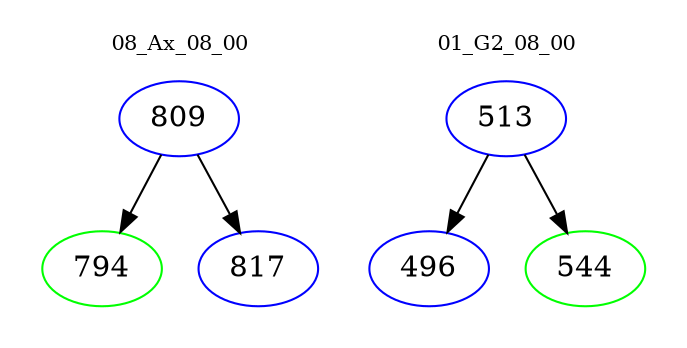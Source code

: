 digraph{
subgraph cluster_0 {
color = white
label = "08_Ax_08_00";
fontsize=10;
T0_809 [label="809", color="blue"]
T0_809 -> T0_794 [color="black"]
T0_794 [label="794", color="green"]
T0_809 -> T0_817 [color="black"]
T0_817 [label="817", color="blue"]
}
subgraph cluster_1 {
color = white
label = "01_G2_08_00";
fontsize=10;
T1_513 [label="513", color="blue"]
T1_513 -> T1_496 [color="black"]
T1_496 [label="496", color="blue"]
T1_513 -> T1_544 [color="black"]
T1_544 [label="544", color="green"]
}
}
